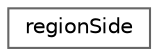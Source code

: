 digraph "Graphical Class Hierarchy"
{
 // LATEX_PDF_SIZE
  bgcolor="transparent";
  edge [fontname=Helvetica,fontsize=10,labelfontname=Helvetica,labelfontsize=10];
  node [fontname=Helvetica,fontsize=10,shape=box,height=0.2,width=0.4];
  rankdir="LR";
  Node0 [id="Node000000",label="regionSide",height=0.2,width=0.4,color="grey40", fillcolor="white", style="filled",URL="$classFoam_1_1regionSide.html",tooltip="Determines the 'side' for every face and connected to a singly-connected (through edges) region of fa..."];
}
